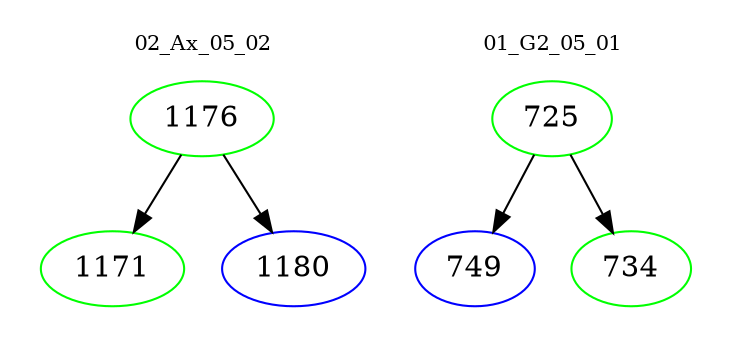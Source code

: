 digraph{
subgraph cluster_0 {
color = white
label = "02_Ax_05_02";
fontsize=10;
T0_1176 [label="1176", color="green"]
T0_1176 -> T0_1171 [color="black"]
T0_1171 [label="1171", color="green"]
T0_1176 -> T0_1180 [color="black"]
T0_1180 [label="1180", color="blue"]
}
subgraph cluster_1 {
color = white
label = "01_G2_05_01";
fontsize=10;
T1_725 [label="725", color="green"]
T1_725 -> T1_749 [color="black"]
T1_749 [label="749", color="blue"]
T1_725 -> T1_734 [color="black"]
T1_734 [label="734", color="green"]
}
}
